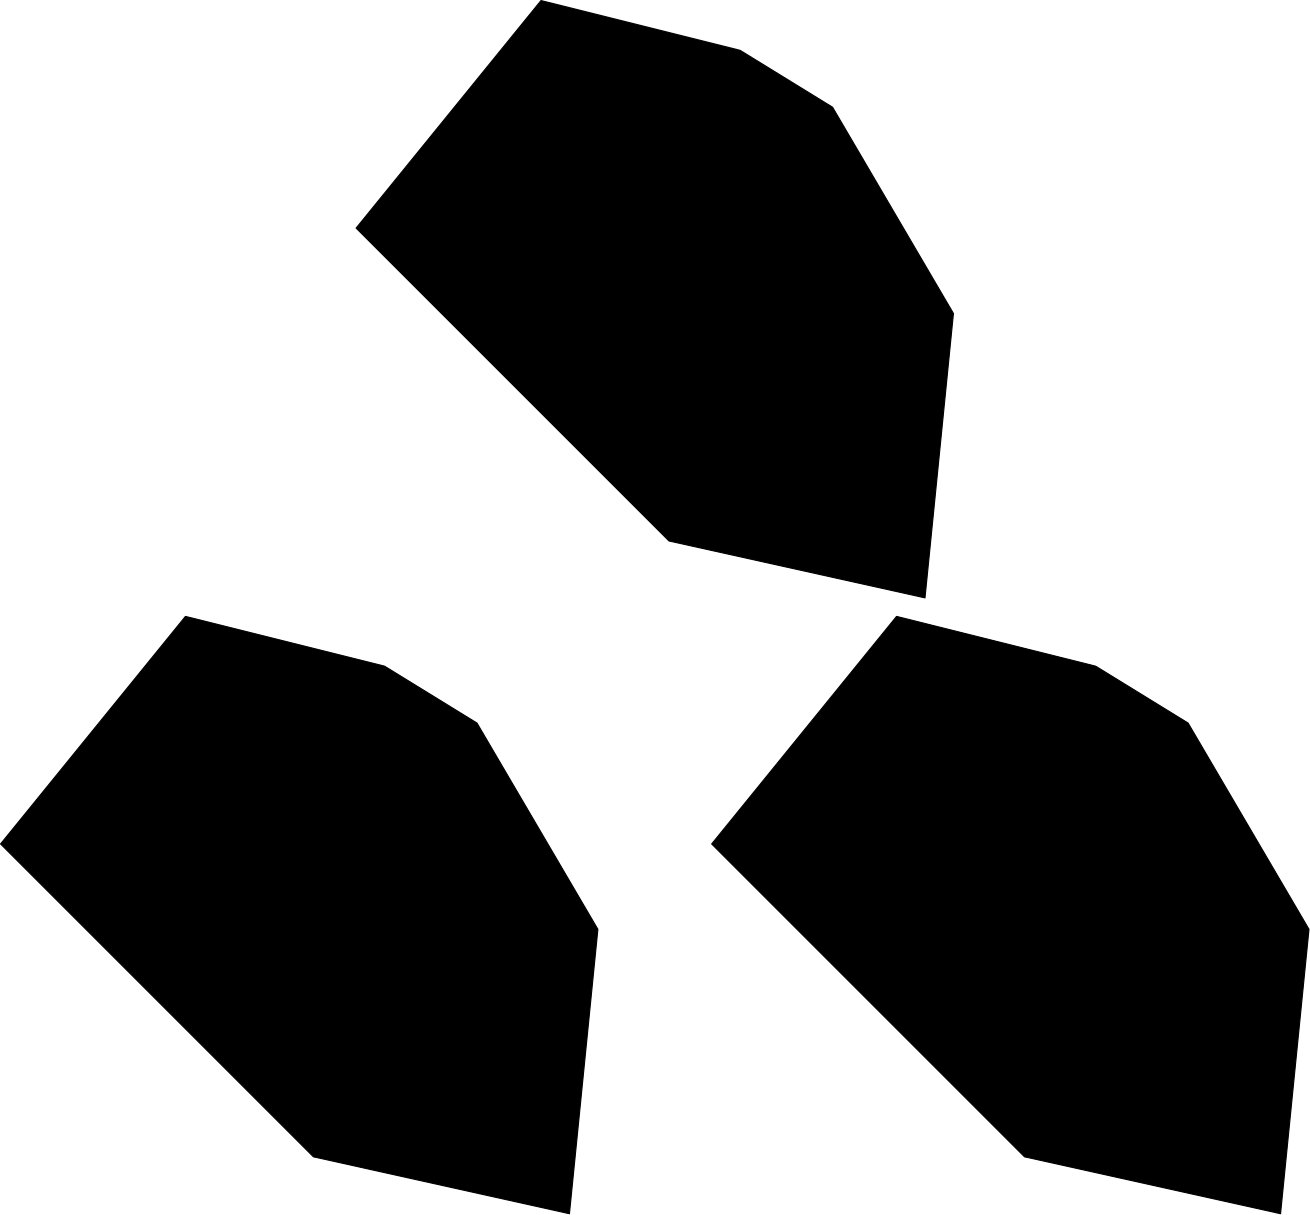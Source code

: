 <?xml version="1.0"?>
<!DOCTYPE ipe SYSTEM "ipe.dtd">
<ipe version="70212" creator="svgtoipe 20240516">
<ipestyle>
<layout paper="496 461" frame="496 461" origin="0 0" crop="no"/>
<opacity name="10%" value="0.10"/>
<opacity name="20%" value="0.20"/>
<opacity name="30%" value="0.30"/>
<opacity name="40%" value="0.40"/>
<opacity name="50%" value="0.50"/>
<opacity name="60%" value="0.60"/>
<opacity name="70%" value="0.70"/>
<opacity name="80%" value="0.80"/>
<opacity name="90%" value="0.90"/>
<pathstyle cap="0" join="0" fillrule="wind"/>
</ipestyle>
<page>
<group matrix="1 0 0 -1 -392 591">
<path stroke="0 0 0" fill="0 0 0" join="1">
737.28 357.497 m
645.12 337.017 l
532.48 224.377 l
599.04 142.457 l
670.72 160.377 l
704 180.857 l
747.52 255.097 l
h
</path>
<path stroke="0 0 0" fill="0 0 0" join="1">
865.28 579.2 m
773.12 558.72 l
660.48 446.08 l
727.04 364.16 l
798.72 382.08 l
832 402.56 l
875.52 476.8 l
h
</path>
<path stroke="0 0 0" fill="0 0 0" join="1">
609.28 579.2 m
517.12 558.72 l
404.48 446.08 l
471.04 364.16 l
542.72 382.08 l
576 402.56 l
619.52 476.8 l
h
</path>
</group>
</page>
</ipe>
